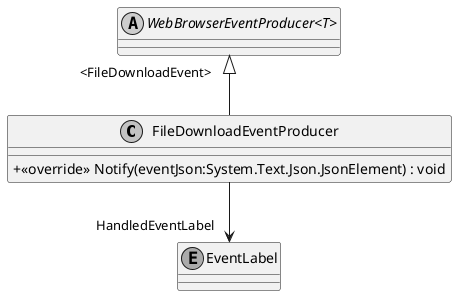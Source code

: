 @startuml
skinparam monochrome true
skinparam ClassAttributeIconSize 0
!startsub default
class FileDownloadEventProducer {
    + <<override>> Notify(eventJson:System.Text.Json.JsonElement) : void
}
abstract class "WebBrowserEventProducer<T>" {
}
enum "EventLabel"
!endsub
"WebBrowserEventProducer<T>" "    <FileDownloadEvent>" <|-- FileDownloadEventProducer
FileDownloadEventProducer --> "HandledEventLabel" EventLabel
@enduml
